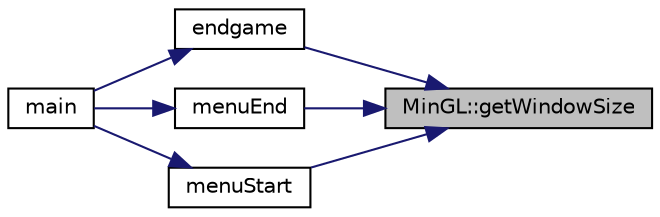 digraph "MinGL::getWindowSize"
{
 // LATEX_PDF_SIZE
  edge [fontname="Helvetica",fontsize="10",labelfontname="Helvetica",labelfontsize="10"];
  node [fontname="Helvetica",fontsize="10",shape=record];
  rankdir="RL";
  Node1 [label="MinGL::getWindowSize",height=0.2,width=0.4,color="black", fillcolor="grey75", style="filled", fontcolor="black",tooltip="Récupère la taille de la fenêtre."];
  Node1 -> Node2 [dir="back",color="midnightblue",fontsize="10",style="solid",fontname="Helvetica"];
  Node2 [label="endgame",height=0.2,width=0.4,color="black", fillcolor="white", style="filled",URL="$menu_8cpp.html#ac7294f4cc60b9d980653d34465413de4",tooltip=" "];
  Node2 -> Node3 [dir="back",color="midnightblue",fontsize="10",style="solid",fontname="Helvetica"];
  Node3 [label="main",height=0.2,width=0.4,color="black", fillcolor="white", style="filled",URL="$main_8cpp.html#ae66f6b31b5ad750f1fe042a706a4e3d4",tooltip=" "];
  Node1 -> Node4 [dir="back",color="midnightblue",fontsize="10",style="solid",fontname="Helvetica"];
  Node4 [label="menuEnd",height=0.2,width=0.4,color="black", fillcolor="white", style="filled",URL="$menu_8cpp.html#ad6d88f9b344996a824fdd11778accf71",tooltip="Creation d'un menu pour la fin de la partie."];
  Node4 -> Node3 [dir="back",color="midnightblue",fontsize="10",style="solid",fontname="Helvetica"];
  Node1 -> Node5 [dir="back",color="midnightblue",fontsize="10",style="solid",fontname="Helvetica"];
  Node5 [label="menuStart",height=0.2,width=0.4,color="black", fillcolor="white", style="filled",URL="$menu_8cpp.html#a5e0d960a571e0d2397451e69ff7d4397",tooltip=" "];
  Node5 -> Node3 [dir="back",color="midnightblue",fontsize="10",style="solid",fontname="Helvetica"];
}
